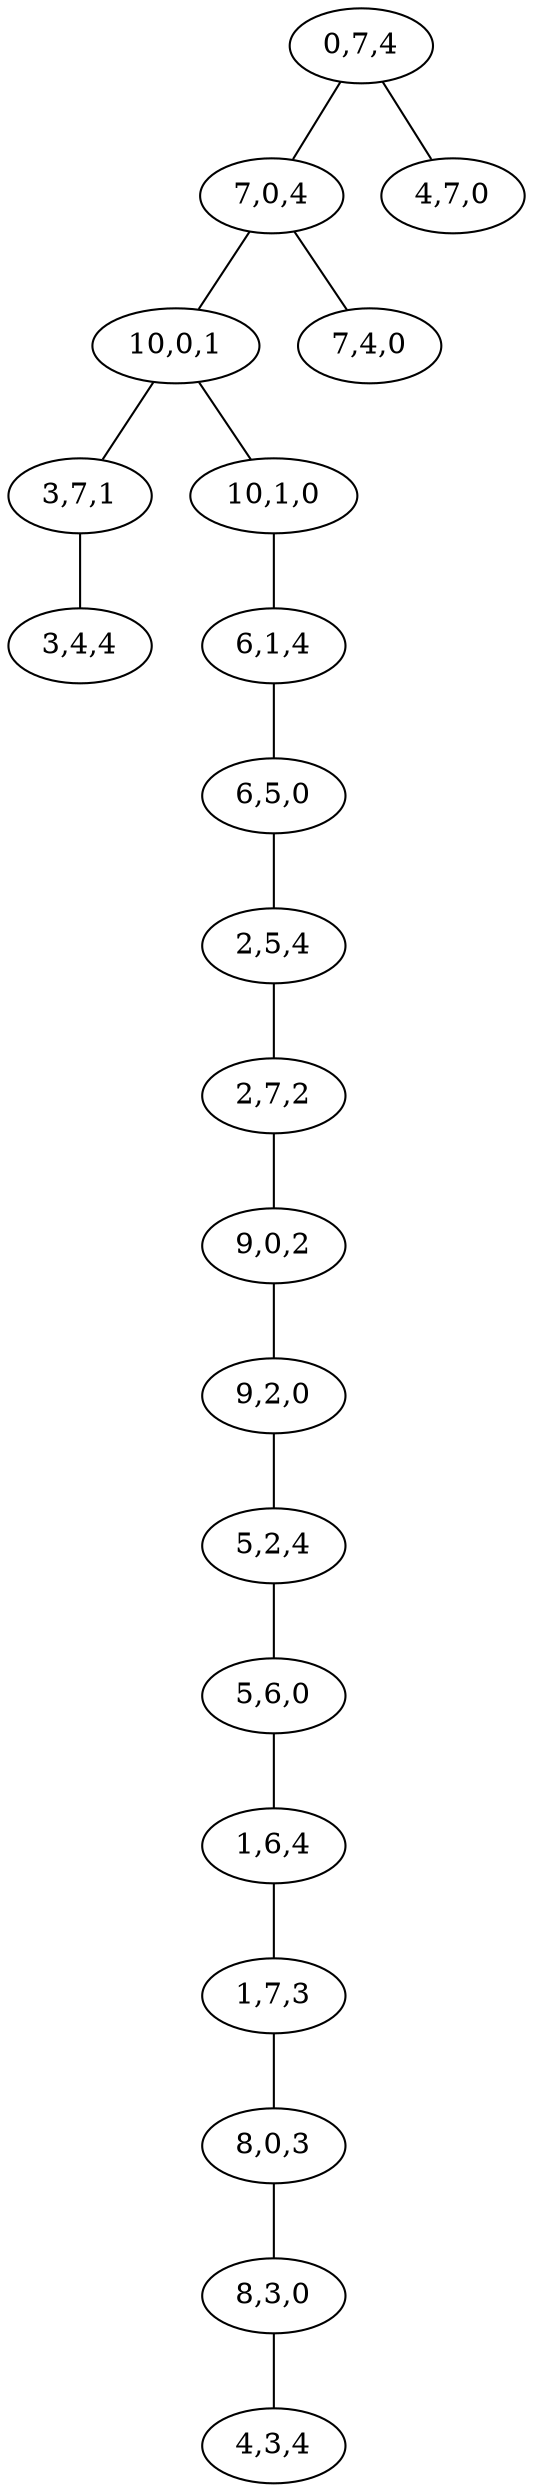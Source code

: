 graph dothi
{
	"0,7,4" -- "7,0,4"; 
	"0,7,4" -- "4,7,0"; 
	"7,0,4" -- "10,0,1"; 
	"7,0,4" -- "7,4,0"; 
	"10,0,1" -- "3,7,1"; 
	"10,0,1" -- "10,1,0"; 
	"3,7,1" -- "3,4,4"; 
	"10,1,0" -- "6,1,4"; 
	"6,1,4" -- "6,5,0"; 
	"6,5,0" -- "2,5,4"; 
	"2,5,4" -- "2,7,2"; 
	"2,7,2" -- "9,0,2"; 
	"9,0,2" -- "9,2,0"; 
	"9,2,0" -- "5,2,4"; 
	"5,2,4" -- "5,6,0"; 
	"5,6,0" -- "1,6,4"; 
	"1,6,4" -- "1,7,3"; 
	"1,7,3" -- "8,0,3"; 
	"8,0,3" -- "8,3,0"; 
	"8,3,0" -- "4,3,4"; 
}